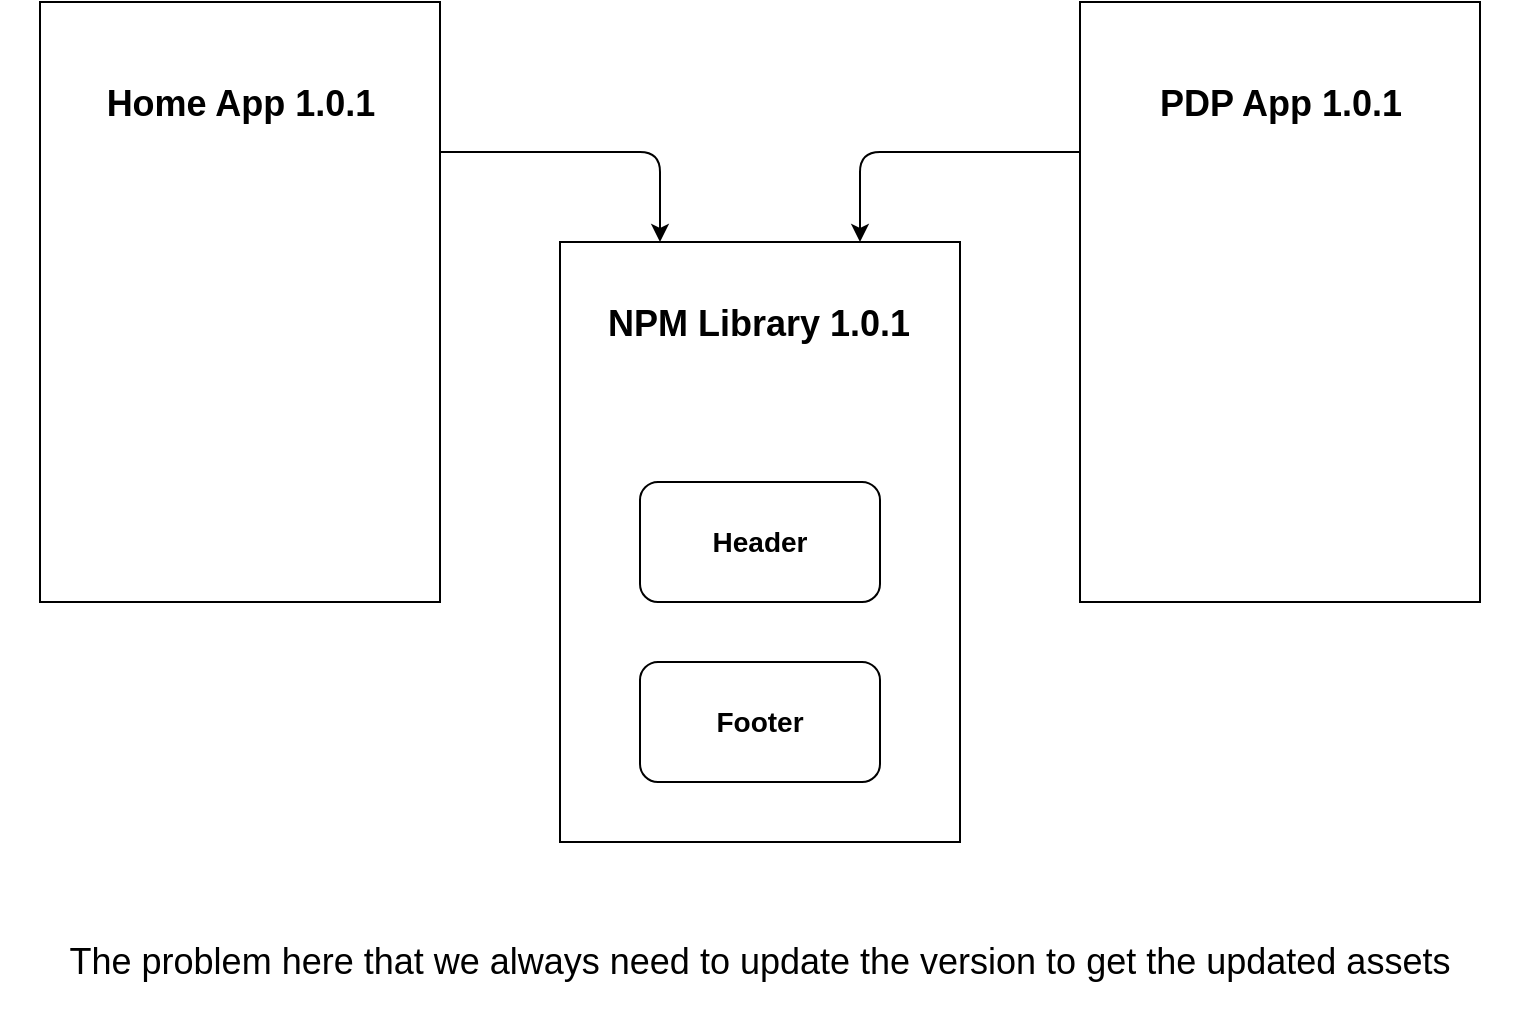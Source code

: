 <mxfile>
    <diagram id="ARyxqx1WRVRS1mWIkvmD" name="NPM">
        <mxGraphModel dx="891" dy="635" grid="1" gridSize="10" guides="1" tooltips="1" connect="1" arrows="1" fold="1" page="1" pageScale="1" pageWidth="850" pageHeight="1100" math="0" shadow="0">
            <root>
                <mxCell id="0"/>
                <mxCell id="1" parent="0"/>
                <mxCell id="12" style="edgeStyle=none;html=1;exitX=1;exitY=0.25;exitDx=0;exitDy=0;entryX=0.25;entryY=0;entryDx=0;entryDy=0;fontSize=20;" edge="1" parent="1" source="2" target="10">
                    <mxGeometry relative="1" as="geometry">
                        <Array as="points">
                            <mxPoint x="390" y="115"/>
                        </Array>
                    </mxGeometry>
                </mxCell>
                <mxCell id="2" value="" style="rounded=0;whiteSpace=wrap;html=1;" vertex="1" parent="1">
                    <mxGeometry x="80" y="40" width="200" height="300" as="geometry"/>
                </mxCell>
                <mxCell id="13" style="edgeStyle=none;html=1;exitX=0;exitY=0.25;exitDx=0;exitDy=0;entryX=0.75;entryY=0;entryDx=0;entryDy=0;fontSize=20;" edge="1" parent="1" source="6" target="10">
                    <mxGeometry relative="1" as="geometry">
                        <Array as="points">
                            <mxPoint x="490" y="115"/>
                        </Array>
                    </mxGeometry>
                </mxCell>
                <mxCell id="6" value="" style="rounded=0;whiteSpace=wrap;html=1;" vertex="1" parent="1">
                    <mxGeometry x="600" y="40" width="200" height="300" as="geometry"/>
                </mxCell>
                <mxCell id="10" value="" style="rounded=0;whiteSpace=wrap;html=1;" vertex="1" parent="1">
                    <mxGeometry x="340" y="160" width="200" height="300" as="geometry"/>
                </mxCell>
                <mxCell id="11" value="&lt;b&gt;&lt;font style=&quot;font-size: 18px;&quot;&gt;NPM Library 1.0.1&lt;/font&gt;&lt;/b&gt;" style="rounded=1;fillColor=default;strokeColor=none;fontSize=20;flipV=0;flipH=1;verticalAlign=middle;labelBackgroundColor=none;labelBorderColor=none;whiteSpace=wrap;html=1;" vertex="1" parent="1">
                    <mxGeometry x="362" y="180" width="155" height="40" as="geometry"/>
                </mxCell>
                <mxCell id="4" value="&lt;b&gt;&lt;font style=&quot;font-size: 14px;&quot;&gt;Header&lt;/font&gt;&lt;/b&gt;" style="rounded=1;whiteSpace=wrap;html=1;fillColor=default;" vertex="1" parent="1">
                    <mxGeometry x="380" y="280" width="120" height="60" as="geometry"/>
                </mxCell>
                <mxCell id="5" value="&lt;b&gt;&lt;font style=&quot;font-size: 14px;&quot;&gt;Footer&lt;/font&gt;&lt;/b&gt;" style="rounded=1;whiteSpace=wrap;html=1;fillColor=default;" vertex="1" parent="1">
                    <mxGeometry x="380" y="370" width="120" height="60" as="geometry"/>
                </mxCell>
                <mxCell id="16" value="&lt;b&gt;&lt;font style=&quot;font-size: 18px;&quot;&gt;Home App 1.0.1&lt;/font&gt;&lt;/b&gt;" style="rounded=1;fillColor=default;strokeColor=none;fontSize=20;flipV=0;flipH=1;verticalAlign=middle;labelBackgroundColor=none;labelBorderColor=none;whiteSpace=wrap;html=1;" vertex="1" parent="1">
                    <mxGeometry x="102.5" y="70" width="155" height="40" as="geometry"/>
                </mxCell>
                <mxCell id="17" value="&lt;b&gt;&lt;font style=&quot;font-size: 18px;&quot;&gt;PDP App 1.0.1&lt;/font&gt;&lt;/b&gt;" style="rounded=1;fillColor=default;strokeColor=none;fontSize=20;flipV=0;flipH=1;verticalAlign=middle;labelBackgroundColor=none;labelBorderColor=none;whiteSpace=wrap;html=1;" vertex="1" parent="1">
                    <mxGeometry x="622.5" y="70" width="155" height="40" as="geometry"/>
                </mxCell>
                <mxCell id="YEGNXcKVTm14QEoP9GIK-17" value="The problem here that we always need to update the version to get the updated assets" style="text;html=1;strokeColor=none;fillColor=none;align=center;verticalAlign=middle;whiteSpace=wrap;rounded=0;labelBackgroundColor=none;labelBorderColor=none;fontSize=18;" vertex="1" parent="1">
                    <mxGeometry x="60" y="490" width="760" height="60" as="geometry"/>
                </mxCell>
            </root>
        </mxGraphModel>
    </diagram>
    <diagram id="h4aLeMpX4UK4_QwDr5e3" name="Asset Store">
        <mxGraphModel dx="936" dy="667" grid="1" gridSize="10" guides="1" tooltips="1" connect="1" arrows="1" fold="1" page="1" pageScale="1" pageWidth="850" pageHeight="1100" math="0" shadow="0">
            <root>
                <mxCell id="0"/>
                <mxCell id="1" parent="0"/>
                <mxCell id="_bwNwI6zHUjXv43MMCKw-19" style="edgeStyle=none;html=1;exitX=0.75;exitY=1;exitDx=0;exitDy=0;entryX=0;entryY=0.75;entryDx=0;entryDy=0;fontSize=18;" edge="1" parent="1" source="_bwNwI6zHUjXv43MMCKw-2" target="_bwNwI6zHUjXv43MMCKw-13">
                    <mxGeometry relative="1" as="geometry">
                        <Array as="points">
                            <mxPoint x="160" y="416"/>
                        </Array>
                    </mxGeometry>
                </mxCell>
                <mxCell id="_bwNwI6zHUjXv43MMCKw-2" value="" style="rounded=0;whiteSpace=wrap;html=1;" vertex="1" parent="1">
                    <mxGeometry x="10" y="101" width="200" height="300" as="geometry"/>
                </mxCell>
                <mxCell id="_bwNwI6zHUjXv43MMCKw-18" style="edgeStyle=none;html=1;exitX=0.25;exitY=1;exitDx=0;exitDy=0;entryX=1;entryY=0.75;entryDx=0;entryDy=0;fontSize=18;" edge="1" parent="1" source="_bwNwI6zHUjXv43MMCKw-4" target="_bwNwI6zHUjXv43MMCKw-13">
                    <mxGeometry relative="1" as="geometry">
                        <Array as="points">
                            <mxPoint x="690" y="416"/>
                        </Array>
                    </mxGeometry>
                </mxCell>
                <mxCell id="_bwNwI6zHUjXv43MMCKw-4" value="" style="rounded=0;whiteSpace=wrap;html=1;" vertex="1" parent="1">
                    <mxGeometry x="640" y="101" width="200" height="300" as="geometry"/>
                </mxCell>
                <mxCell id="_bwNwI6zHUjXv43MMCKw-14" style="edgeStyle=none;html=1;exitX=1;exitY=0.25;exitDx=0;exitDy=0;entryX=0.5;entryY=0;entryDx=0;entryDy=0;fontSize=18;" edge="1" parent="1" source="_bwNwI6zHUjXv43MMCKw-5" target="_bwNwI6zHUjXv43MMCKw-12">
                    <mxGeometry relative="1" as="geometry">
                        <Array as="points">
                            <mxPoint x="541" y="109"/>
                        </Array>
                    </mxGeometry>
                </mxCell>
                <mxCell id="_bwNwI6zHUjXv43MMCKw-5" value="" style="rounded=0;whiteSpace=wrap;html=1;" vertex="1" parent="1">
                    <mxGeometry x="241" y="41" width="200" height="270" as="geometry"/>
                </mxCell>
                <mxCell id="_bwNwI6zHUjXv43MMCKw-6" value="&lt;b&gt;&lt;font style=&quot;font-size: 18px;&quot;&gt;Header/Footer Project&lt;/font&gt;&lt;/b&gt;" style="rounded=1;fillColor=default;strokeColor=none;fontSize=20;flipV=0;flipH=1;verticalAlign=middle;labelBackgroundColor=none;labelBorderColor=none;whiteSpace=wrap;html=1;" vertex="1" parent="1">
                    <mxGeometry x="263" y="61" width="155" height="40" as="geometry"/>
                </mxCell>
                <mxCell id="_bwNwI6zHUjXv43MMCKw-7" value="&lt;b&gt;&lt;font style=&quot;font-size: 14px;&quot;&gt;Header&lt;/font&gt;&lt;/b&gt;" style="rounded=1;whiteSpace=wrap;html=1;fillColor=default;" vertex="1" parent="1">
                    <mxGeometry x="281" y="131" width="120" height="60" as="geometry"/>
                </mxCell>
                <mxCell id="_bwNwI6zHUjXv43MMCKw-8" value="&lt;b&gt;&lt;font style=&quot;font-size: 14px;&quot;&gt;Footer&lt;/font&gt;&lt;/b&gt;" style="rounded=1;whiteSpace=wrap;html=1;fillColor=default;" vertex="1" parent="1">
                    <mxGeometry x="281" y="221" width="120" height="60" as="geometry"/>
                </mxCell>
                <mxCell id="_bwNwI6zHUjXv43MMCKw-9" value="&lt;b&gt;&lt;font style=&quot;font-size: 18px;&quot;&gt;Home App 1.0.0&lt;/font&gt;&lt;/b&gt;" style="rounded=1;fillColor=default;strokeColor=none;fontSize=20;flipV=0;flipH=1;verticalAlign=middle;labelBackgroundColor=none;labelBorderColor=none;whiteSpace=wrap;html=1;" vertex="1" parent="1">
                    <mxGeometry x="32.5" y="131" width="155" height="40" as="geometry"/>
                </mxCell>
                <mxCell id="_bwNwI6zHUjXv43MMCKw-10" value="&lt;b&gt;&lt;font style=&quot;font-size: 18px;&quot;&gt;PDP App 1.0.0&lt;/font&gt;&lt;/b&gt;" style="rounded=1;fillColor=default;strokeColor=none;fontSize=20;flipV=0;flipH=1;verticalAlign=middle;labelBackgroundColor=none;labelBorderColor=none;whiteSpace=wrap;html=1;" vertex="1" parent="1">
                    <mxGeometry x="662.5" y="131" width="155" height="40" as="geometry"/>
                </mxCell>
                <mxCell id="_bwNwI6zHUjXv43MMCKw-12" value="S3 Artifact" style="rounded=1;whiteSpace=wrap;html=1;labelBackgroundColor=none;labelBorderColor=none;fontSize=18;fillColor=default;" vertex="1" parent="1">
                    <mxGeometry x="481" y="211" width="120" height="60" as="geometry"/>
                </mxCell>
                <mxCell id="_bwNwI6zHUjXv43MMCKw-16" style="edgeStyle=none;html=1;exitX=1;exitY=0.25;exitDx=0;exitDy=0;entryX=0.5;entryY=1;entryDx=0;entryDy=0;fontSize=18;" edge="1" parent="1" source="_bwNwI6zHUjXv43MMCKw-13" target="_bwNwI6zHUjXv43MMCKw-12">
                    <mxGeometry relative="1" as="geometry">
                        <Array as="points">
                            <mxPoint x="540" y="386"/>
                        </Array>
                    </mxGeometry>
                </mxCell>
                <mxCell id="_bwNwI6zHUjXv43MMCKw-13" value="Shim Library" style="rounded=1;whiteSpace=wrap;html=1;labelBackgroundColor=none;labelBorderColor=none;fontSize=18;fillColor=default;" vertex="1" parent="1">
                    <mxGeometry x="380" y="371" width="120" height="60" as="geometry"/>
                </mxCell>
                <mxCell id="_bwNwI6zHUjXv43MMCKw-20" value="The Advantage here is that we can get the updated header &amp;amp; footer" style="text;html=1;strokeColor=none;fillColor=none;align=center;verticalAlign=middle;whiteSpace=wrap;rounded=0;labelBackgroundColor=none;labelBorderColor=none;fontSize=18;" vertex="1" parent="1">
                    <mxGeometry x="153.75" y="471" width="572.5" height="60" as="geometry"/>
                </mxCell>
                <mxCell id="fpINk6ZBIBrW1QLHoG9r-1" value="The Disadvantage here is that it is very complex to achive this arch" style="text;html=1;strokeColor=none;fillColor=none;align=center;verticalAlign=middle;whiteSpace=wrap;rounded=0;labelBackgroundColor=none;labelBorderColor=none;fontSize=18;" vertex="1" parent="1">
                    <mxGeometry x="153.75" y="541" width="572.5" height="60" as="geometry"/>
                </mxCell>
            </root>
        </mxGraphModel>
    </diagram>
    <diagram id="xlerbTQIll876A6CQKI3" name="Module Federation">
        <mxGraphModel dx="673" dy="667" grid="1" gridSize="10" guides="1" tooltips="1" connect="1" arrows="1" fold="1" page="1" pageScale="1" pageWidth="850" pageHeight="1100" math="0" shadow="0">
            <root>
                <mxCell id="0"/>
                <mxCell id="1" parent="0"/>
                <mxCell id="1VhVmVifg7GbnkJRos_Y-1" value="" style="rounded=0;whiteSpace=wrap;html=1;" vertex="1" parent="1">
                    <mxGeometry x="40" y="40" width="200" height="280" as="geometry"/>
                </mxCell>
                <mxCell id="1VhVmVifg7GbnkJRos_Y-2" value="&lt;b&gt;&lt;font style=&quot;font-size: 18px;&quot;&gt;Home App 1.0.0&lt;/font&gt;&lt;/b&gt;" style="rounded=1;fillColor=default;strokeColor=none;fontSize=20;flipV=0;flipH=1;verticalAlign=middle;labelBackgroundColor=none;labelBorderColor=none;whiteSpace=wrap;html=1;" vertex="1" parent="1">
                    <mxGeometry x="62.5" y="70" width="155" height="40" as="geometry"/>
                </mxCell>
                <mxCell id="K6-tZkxb2D5LdXXg7kWw-3" style="edgeStyle=none;html=1;exitX=0;exitY=0.5;exitDx=0;exitDy=0;entryX=1;entryY=0.5;entryDx=0;entryDy=0;fontSize=18;" edge="1" parent="1" source="toaZaX9w3oUg6Swk7wa9-1" target="K6-tZkxb2D5LdXXg7kWw-1">
                    <mxGeometry relative="1" as="geometry">
                        <Array as="points"/>
                    </mxGeometry>
                </mxCell>
                <mxCell id="K6-tZkxb2D5LdXXg7kWw-4" style="edgeStyle=none;html=1;exitX=0;exitY=0.75;exitDx=0;exitDy=0;entryX=1;entryY=0.5;entryDx=0;entryDy=0;fontSize=18;" edge="1" parent="1" source="toaZaX9w3oUg6Swk7wa9-1" target="K6-tZkxb2D5LdXXg7kWw-2">
                    <mxGeometry relative="1" as="geometry"/>
                </mxCell>
                <mxCell id="toaZaX9w3oUg6Swk7wa9-1" value="" style="rounded=0;whiteSpace=wrap;html=1;" vertex="1" parent="1">
                    <mxGeometry x="620" y="40" width="200" height="280" as="geometry"/>
                </mxCell>
                <mxCell id="toaZaX9w3oUg6Swk7wa9-2" value="&lt;b&gt;&lt;font style=&quot;font-size: 18px;&quot;&gt;PDP App 1.0.0&lt;/font&gt;&lt;/b&gt;" style="rounded=1;fillColor=default;strokeColor=none;fontSize=20;flipV=0;flipH=1;verticalAlign=middle;labelBackgroundColor=none;labelBorderColor=none;whiteSpace=wrap;html=1;" vertex="1" parent="1">
                    <mxGeometry x="642.5" y="70" width="155" height="40" as="geometry"/>
                </mxCell>
                <mxCell id="K6-tZkxb2D5LdXXg7kWw-1" value="&lt;b&gt;&lt;font style=&quot;font-size: 14px;&quot;&gt;Header&lt;/font&gt;&lt;/b&gt;" style="rounded=1;whiteSpace=wrap;html=1;fillColor=default;" vertex="1" parent="1">
                    <mxGeometry x="80" y="150" width="120" height="60" as="geometry"/>
                </mxCell>
                <mxCell id="K6-tZkxb2D5LdXXg7kWw-2" value="&lt;b&gt;&lt;font style=&quot;font-size: 14px;&quot;&gt;Footer&lt;/font&gt;&lt;/b&gt;" style="rounded=1;whiteSpace=wrap;html=1;fillColor=default;" vertex="1" parent="1">
                    <mxGeometry x="80" y="220" width="120" height="60" as="geometry"/>
                </mxCell>
            </root>
        </mxGraphModel>
    </diagram>
</mxfile>